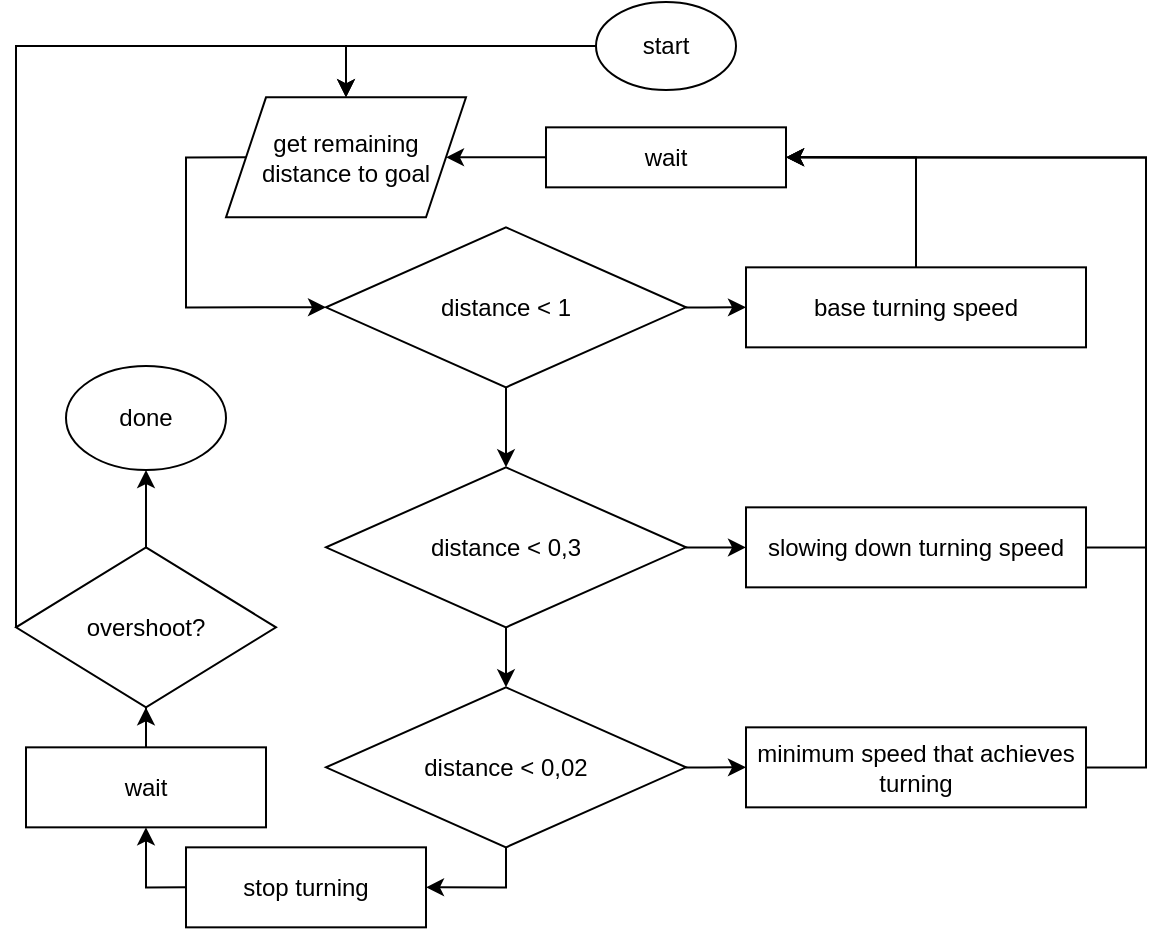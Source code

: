 <mxfile version="24.2.2" type="device">
  <diagram name="Stránka-1" id="JD8dAoj7NXl2l0GK-vRz">
    <mxGraphModel dx="1188" dy="654" grid="1" gridSize="10" guides="1" tooltips="1" connect="1" arrows="1" fold="1" page="1" pageScale="1" pageWidth="600" pageHeight="500" math="0" shadow="0">
      <root>
        <mxCell id="0" />
        <mxCell id="1" parent="0" />
        <mxCell id="qjb8UBuWlycgiH9uqIc8-14" style="edgeStyle=orthogonalEdgeStyle;rounded=0;orthogonalLoop=1;jettySize=auto;html=1;entryX=0;entryY=0.5;entryDx=0;entryDy=0;exitX=0;exitY=0.5;exitDx=0;exitDy=0;" parent="1" source="qjb8UBuWlycgiH9uqIc8-4" target="qjb8UBuWlycgiH9uqIc8-6" edge="1">
          <mxGeometry relative="1" as="geometry">
            <Array as="points">
              <mxPoint x="103" y="95.67" />
              <mxPoint x="103" y="170.67" />
            </Array>
          </mxGeometry>
        </mxCell>
        <mxCell id="qjb8UBuWlycgiH9uqIc8-4" value="get remaining distance to goal" style="shape=parallelogram;perimeter=parallelogramPerimeter;whiteSpace=wrap;html=1;fixedSize=1;" parent="1" vertex="1">
          <mxGeometry x="123" y="65.67" width="120" height="60" as="geometry" />
        </mxCell>
        <mxCell id="qjb8UBuWlycgiH9uqIc8-10" style="edgeStyle=orthogonalEdgeStyle;rounded=0;orthogonalLoop=1;jettySize=auto;html=1;entryX=0;entryY=0.5;entryDx=0;entryDy=0;" parent="1" source="qjb8UBuWlycgiH9uqIc8-6" target="qjb8UBuWlycgiH9uqIc8-9" edge="1">
          <mxGeometry relative="1" as="geometry">
            <mxPoint x="233" y="230.67" as="targetPoint" />
          </mxGeometry>
        </mxCell>
        <mxCell id="qjb8UBuWlycgiH9uqIc8-15" style="edgeStyle=orthogonalEdgeStyle;rounded=0;orthogonalLoop=1;jettySize=auto;html=1;entryX=0.5;entryY=0;entryDx=0;entryDy=0;" parent="1" source="qjb8UBuWlycgiH9uqIc8-6" target="qjb8UBuWlycgiH9uqIc8-7" edge="1">
          <mxGeometry relative="1" as="geometry" />
        </mxCell>
        <mxCell id="qjb8UBuWlycgiH9uqIc8-6" value="distance &amp;lt; 1" style="rhombus;whiteSpace=wrap;html=1;" parent="1" vertex="1">
          <mxGeometry x="173" y="130.67" width="180" height="80" as="geometry" />
        </mxCell>
        <mxCell id="qjb8UBuWlycgiH9uqIc8-16" style="edgeStyle=orthogonalEdgeStyle;rounded=0;orthogonalLoop=1;jettySize=auto;html=1;entryX=0.5;entryY=0;entryDx=0;entryDy=0;" parent="1" source="qjb8UBuWlycgiH9uqIc8-7" target="qjb8UBuWlycgiH9uqIc8-8" edge="1">
          <mxGeometry relative="1" as="geometry" />
        </mxCell>
        <mxCell id="qjb8UBuWlycgiH9uqIc8-18" style="edgeStyle=orthogonalEdgeStyle;rounded=0;orthogonalLoop=1;jettySize=auto;html=1;" parent="1" source="qjb8UBuWlycgiH9uqIc8-7" target="qjb8UBuWlycgiH9uqIc8-17" edge="1">
          <mxGeometry relative="1" as="geometry" />
        </mxCell>
        <mxCell id="qjb8UBuWlycgiH9uqIc8-7" value="distance &amp;lt; 0,3" style="rhombus;whiteSpace=wrap;html=1;" parent="1" vertex="1">
          <mxGeometry x="173" y="250.67" width="180" height="80" as="geometry" />
        </mxCell>
        <mxCell id="qjb8UBuWlycgiH9uqIc8-20" style="edgeStyle=orthogonalEdgeStyle;rounded=0;orthogonalLoop=1;jettySize=auto;html=1;entryX=0;entryY=0.5;entryDx=0;entryDy=0;" parent="1" source="qjb8UBuWlycgiH9uqIc8-8" target="qjb8UBuWlycgiH9uqIc8-19" edge="1">
          <mxGeometry relative="1" as="geometry" />
        </mxCell>
        <mxCell id="qjb8UBuWlycgiH9uqIc8-23" style="edgeStyle=orthogonalEdgeStyle;rounded=0;orthogonalLoop=1;jettySize=auto;html=1;entryX=1;entryY=0.5;entryDx=0;entryDy=0;exitX=0.5;exitY=1;exitDx=0;exitDy=0;" parent="1" source="qjb8UBuWlycgiH9uqIc8-8" target="qjb8UBuWlycgiH9uqIc8-24" edge="1">
          <mxGeometry relative="1" as="geometry">
            <mxPoint x="263" y="480.67" as="targetPoint" />
          </mxGeometry>
        </mxCell>
        <mxCell id="qjb8UBuWlycgiH9uqIc8-8" value="distance &amp;lt; 0,02" style="rhombus;whiteSpace=wrap;html=1;" parent="1" vertex="1">
          <mxGeometry x="173" y="360.67" width="180" height="80" as="geometry" />
        </mxCell>
        <mxCell id="qjb8UBuWlycgiH9uqIc8-11" style="edgeStyle=orthogonalEdgeStyle;rounded=0;orthogonalLoop=1;jettySize=auto;html=1;entryX=1;entryY=0.5;entryDx=0;entryDy=0;exitX=0.5;exitY=0;exitDx=0;exitDy=0;" parent="1" source="qjb8UBuWlycgiH9uqIc8-9" target="qjb8UBuWlycgiH9uqIc8-12" edge="1">
          <mxGeometry relative="1" as="geometry">
            <mxPoint x="403" y="30.67" as="targetPoint" />
          </mxGeometry>
        </mxCell>
        <mxCell id="qjb8UBuWlycgiH9uqIc8-9" value="base turning speed" style="rounded=0;whiteSpace=wrap;html=1;" parent="1" vertex="1">
          <mxGeometry x="383" y="150.67" width="170" height="40" as="geometry" />
        </mxCell>
        <mxCell id="qjb8UBuWlycgiH9uqIc8-13" style="edgeStyle=orthogonalEdgeStyle;rounded=0;orthogonalLoop=1;jettySize=auto;html=1;entryX=1;entryY=0.5;entryDx=0;entryDy=0;" parent="1" source="qjb8UBuWlycgiH9uqIc8-12" target="qjb8UBuWlycgiH9uqIc8-4" edge="1">
          <mxGeometry relative="1" as="geometry" />
        </mxCell>
        <mxCell id="qjb8UBuWlycgiH9uqIc8-12" value="wait" style="rounded=0;whiteSpace=wrap;html=1;" parent="1" vertex="1">
          <mxGeometry x="283" y="80.67" width="120" height="30" as="geometry" />
        </mxCell>
        <mxCell id="qjb8UBuWlycgiH9uqIc8-21" style="edgeStyle=orthogonalEdgeStyle;rounded=0;orthogonalLoop=1;jettySize=auto;html=1;entryX=1;entryY=0.5;entryDx=0;entryDy=0;" parent="1" source="qjb8UBuWlycgiH9uqIc8-17" target="qjb8UBuWlycgiH9uqIc8-12" edge="1">
          <mxGeometry relative="1" as="geometry">
            <Array as="points">
              <mxPoint x="583" y="290.67" />
              <mxPoint x="583" y="95.67" />
            </Array>
          </mxGeometry>
        </mxCell>
        <mxCell id="qjb8UBuWlycgiH9uqIc8-17" value="slowing down turning speed" style="rounded=0;whiteSpace=wrap;html=1;" parent="1" vertex="1">
          <mxGeometry x="383" y="270.67" width="170" height="40" as="geometry" />
        </mxCell>
        <mxCell id="qjb8UBuWlycgiH9uqIc8-22" style="edgeStyle=orthogonalEdgeStyle;rounded=0;orthogonalLoop=1;jettySize=auto;html=1;entryX=1;entryY=0.5;entryDx=0;entryDy=0;" parent="1" source="qjb8UBuWlycgiH9uqIc8-19" target="qjb8UBuWlycgiH9uqIc8-12" edge="1">
          <mxGeometry relative="1" as="geometry">
            <Array as="points">
              <mxPoint x="583" y="400.67" />
              <mxPoint x="583" y="95.67" />
            </Array>
          </mxGeometry>
        </mxCell>
        <mxCell id="qjb8UBuWlycgiH9uqIc8-19" value="minimum speed that achieves turning" style="rounded=0;whiteSpace=wrap;html=1;" parent="1" vertex="1">
          <mxGeometry x="383" y="380.67" width="170" height="40" as="geometry" />
        </mxCell>
        <mxCell id="qjb8UBuWlycgiH9uqIc8-27" style="edgeStyle=orthogonalEdgeStyle;rounded=0;orthogonalLoop=1;jettySize=auto;html=1;entryX=0.5;entryY=1;entryDx=0;entryDy=0;exitX=0;exitY=0.5;exitDx=0;exitDy=0;" parent="1" source="qjb8UBuWlycgiH9uqIc8-24" target="qjb8UBuWlycgiH9uqIc8-25" edge="1">
          <mxGeometry relative="1" as="geometry" />
        </mxCell>
        <mxCell id="qjb8UBuWlycgiH9uqIc8-24" value="stop turning" style="rounded=0;whiteSpace=wrap;html=1;" parent="1" vertex="1">
          <mxGeometry x="103" y="440.67" width="120" height="40" as="geometry" />
        </mxCell>
        <mxCell id="qjb8UBuWlycgiH9uqIc8-29" style="edgeStyle=orthogonalEdgeStyle;rounded=0;orthogonalLoop=1;jettySize=auto;html=1;entryX=0.5;entryY=1;entryDx=0;entryDy=0;" parent="1" source="qjb8UBuWlycgiH9uqIc8-25" target="qjb8UBuWlycgiH9uqIc8-26" edge="1">
          <mxGeometry relative="1" as="geometry" />
        </mxCell>
        <mxCell id="qjb8UBuWlycgiH9uqIc8-25" value="wait" style="rounded=0;whiteSpace=wrap;html=1;" parent="1" vertex="1">
          <mxGeometry x="23" y="390.67" width="120" height="40" as="geometry" />
        </mxCell>
        <mxCell id="qjb8UBuWlycgiH9uqIc8-32" style="edgeStyle=orthogonalEdgeStyle;rounded=0;orthogonalLoop=1;jettySize=auto;html=1;entryX=0.5;entryY=1;entryDx=0;entryDy=0;" parent="1" source="qjb8UBuWlycgiH9uqIc8-26" target="qjb8UBuWlycgiH9uqIc8-31" edge="1">
          <mxGeometry relative="1" as="geometry" />
        </mxCell>
        <mxCell id="qjb8UBuWlycgiH9uqIc8-33" style="edgeStyle=orthogonalEdgeStyle;rounded=0;orthogonalLoop=1;jettySize=auto;html=1;entryX=0.5;entryY=0;entryDx=0;entryDy=0;exitX=0;exitY=0.5;exitDx=0;exitDy=0;" parent="1" source="qjb8UBuWlycgiH9uqIc8-26" target="qjb8UBuWlycgiH9uqIc8-4" edge="1">
          <mxGeometry relative="1" as="geometry">
            <Array as="points">
              <mxPoint x="18" y="40" />
              <mxPoint x="183" y="40" />
            </Array>
          </mxGeometry>
        </mxCell>
        <mxCell id="qjb8UBuWlycgiH9uqIc8-26" value="overshoot?" style="rhombus;whiteSpace=wrap;html=1;" parent="1" vertex="1">
          <mxGeometry x="18" y="290.67" width="130" height="80" as="geometry" />
        </mxCell>
        <mxCell id="qjb8UBuWlycgiH9uqIc8-31" value="done" style="ellipse;whiteSpace=wrap;html=1;" parent="1" vertex="1">
          <mxGeometry x="43" y="200" width="80" height="52" as="geometry" />
        </mxCell>
        <mxCell id="qjb8UBuWlycgiH9uqIc8-36" style="edgeStyle=orthogonalEdgeStyle;rounded=0;orthogonalLoop=1;jettySize=auto;html=1;entryX=0.5;entryY=0;entryDx=0;entryDy=0;" parent="1" source="qjb8UBuWlycgiH9uqIc8-35" target="qjb8UBuWlycgiH9uqIc8-4" edge="1">
          <mxGeometry relative="1" as="geometry" />
        </mxCell>
        <mxCell id="qjb8UBuWlycgiH9uqIc8-35" value="start" style="ellipse;whiteSpace=wrap;html=1;" parent="1" vertex="1">
          <mxGeometry x="308" y="18" width="70" height="44" as="geometry" />
        </mxCell>
      </root>
    </mxGraphModel>
  </diagram>
</mxfile>
